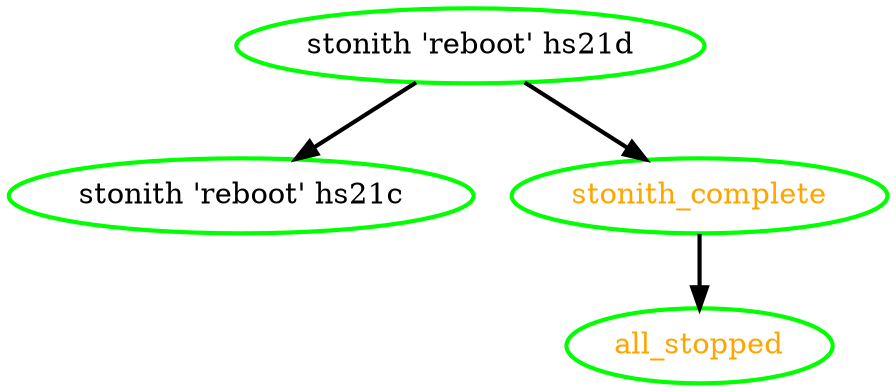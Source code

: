 digraph "g" {
"all_stopped" [ style=bold color="green" fontcolor="orange" ]
"stonith 'reboot' hs21c" [ style=bold color="green" fontcolor="black"]
"stonith 'reboot' hs21d" -> "stonith 'reboot' hs21c" [ style = bold]
"stonith 'reboot' hs21d" -> "stonith_complete" [ style = bold]
"stonith 'reboot' hs21d" [ style=bold color="green" fontcolor="black"]
"stonith_complete" -> "all_stopped" [ style = bold]
"stonith_complete" [ style=bold color="green" fontcolor="orange" ]
}
